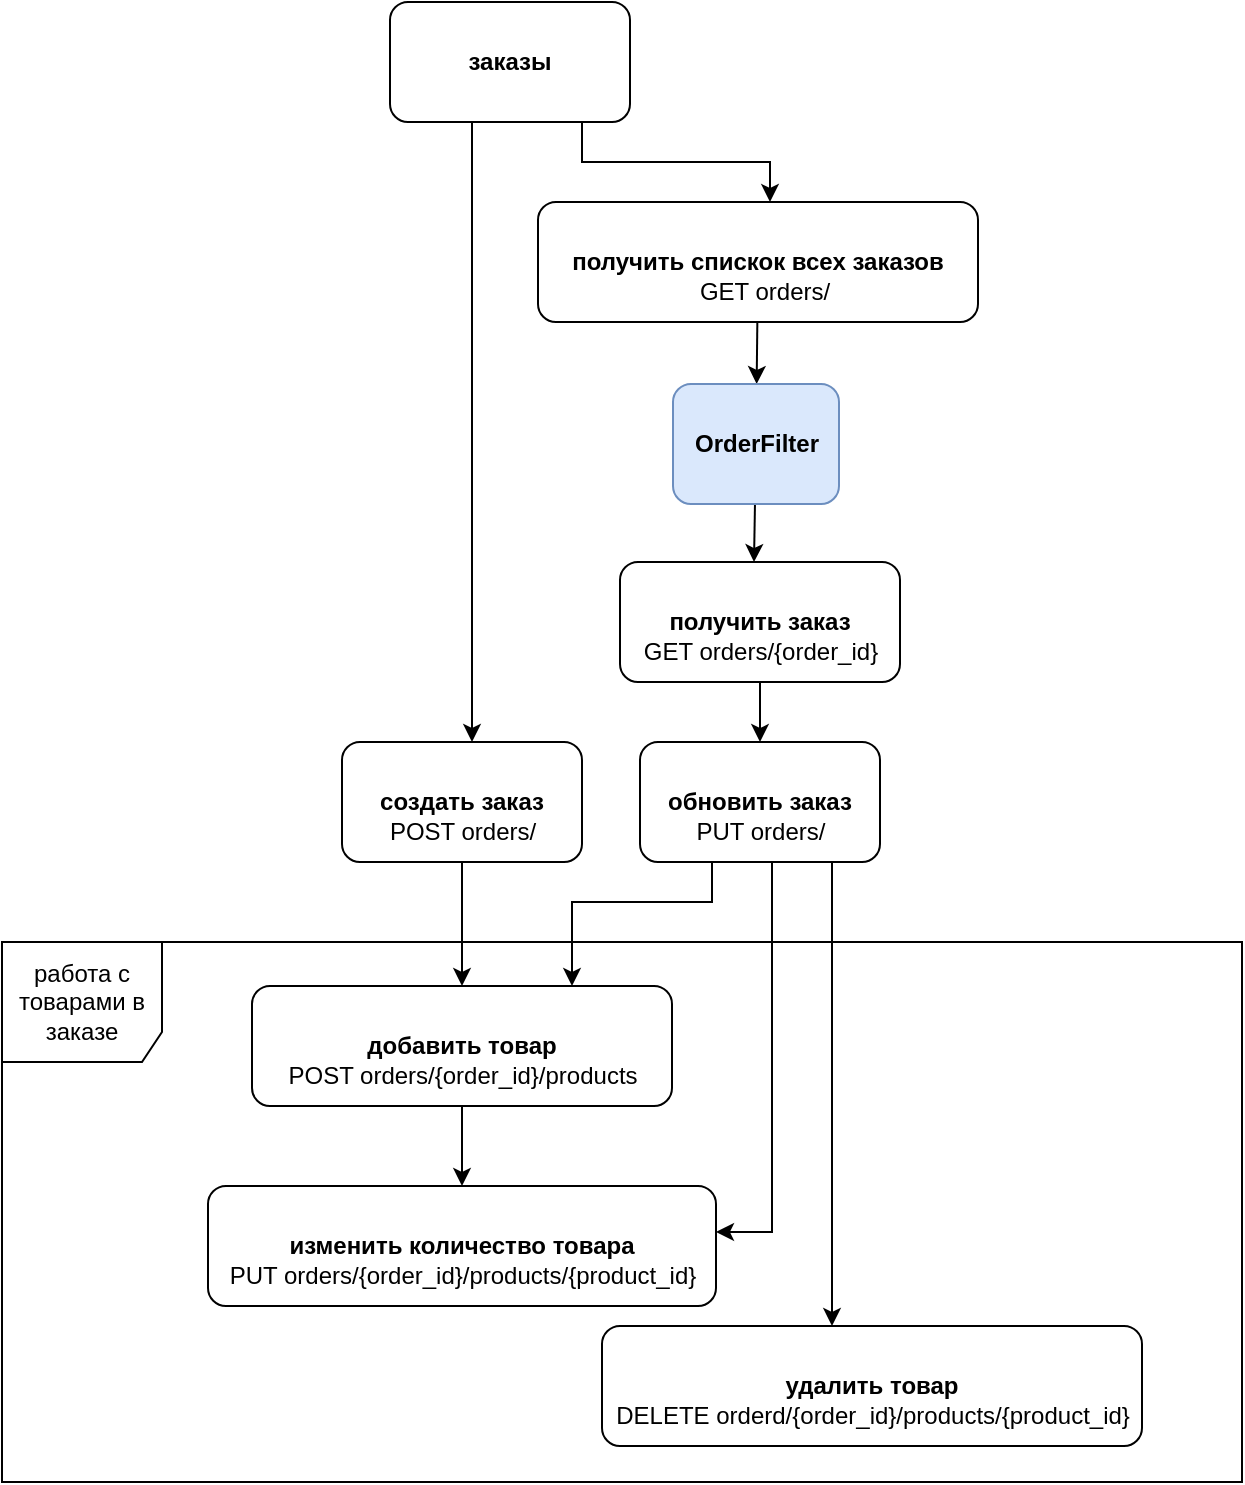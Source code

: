 <mxfile version="23.1.7" type="github">
  <diagram name="Страница — 1" id="2eB7CLuNMGOodJy5PRnh">
    <mxGraphModel dx="1434" dy="858" grid="1" gridSize="10" guides="1" tooltips="1" connect="1" arrows="1" fold="1" page="1" pageScale="1" pageWidth="827" pageHeight="1169" math="0" shadow="0">
      <root>
        <mxCell id="0" />
        <mxCell id="1" parent="0" />
        <mxCell id="U9pYinnB5TXagOXvctyZ-1" value="заказы" style="rounded=1;whiteSpace=wrap;html=1;fontStyle=1" parent="1" vertex="1">
          <mxGeometry x="274" y="240" width="120" height="60" as="geometry" />
        </mxCell>
        <mxCell id="N9oxvfoyv_ieRRI_O0ah-2" value="" style="rounded=0;orthogonalLoop=1;jettySize=auto;html=1;" edge="1" parent="1" source="U9pYinnB5TXagOXvctyZ-2" target="N9oxvfoyv_ieRRI_O0ah-1">
          <mxGeometry relative="1" as="geometry" />
        </mxCell>
        <mxCell id="U9pYinnB5TXagOXvctyZ-2" value="получить спискок всех заказов" style="rounded=1;whiteSpace=wrap;html=1;fontStyle=1" parent="1" vertex="1">
          <mxGeometry x="348" y="340" width="220" height="60" as="geometry" />
        </mxCell>
        <mxCell id="U9pYinnB5TXagOXvctyZ-3" value="создать заказ" style="rounded=1;whiteSpace=wrap;html=1;fontStyle=1" parent="1" vertex="1">
          <mxGeometry x="250" y="610" width="120" height="60" as="geometry" />
        </mxCell>
        <mxCell id="U9pYinnB5TXagOXvctyZ-4" value="получить заказ" style="rounded=1;whiteSpace=wrap;html=1;fontStyle=1" parent="1" vertex="1">
          <mxGeometry x="389" y="520" width="140" height="60" as="geometry" />
        </mxCell>
        <mxCell id="U9pYinnB5TXagOXvctyZ-6" value="обновить заказ" style="rounded=1;whiteSpace=wrap;html=1;fontStyle=1" parent="1" vertex="1">
          <mxGeometry x="399" y="610" width="120" height="60" as="geometry" />
        </mxCell>
        <mxCell id="U9pYinnB5TXagOXvctyZ-7" value="" style="endArrow=classic;html=1;rounded=0;" parent="1" source="U9pYinnB5TXagOXvctyZ-4" target="U9pYinnB5TXagOXvctyZ-6" edge="1">
          <mxGeometry width="50" height="50" relative="1" as="geometry">
            <mxPoint x="479" y="580" as="sourcePoint" />
            <mxPoint x="479" y="620" as="targetPoint" />
          </mxGeometry>
        </mxCell>
        <mxCell id="U9pYinnB5TXagOXvctyZ-8" value="добавить товар" style="rounded=1;whiteSpace=wrap;html=1;fontStyle=1" parent="1" vertex="1">
          <mxGeometry x="205" y="732" width="210" height="60" as="geometry" />
        </mxCell>
        <mxCell id="U9pYinnB5TXagOXvctyZ-9" value="" style="endArrow=classic;html=1;rounded=0;edgeStyle=orthogonalEdgeStyle;" parent="1" source="U9pYinnB5TXagOXvctyZ-3" target="U9pYinnB5TXagOXvctyZ-8" edge="1">
          <mxGeometry width="50" height="50" relative="1" as="geometry">
            <mxPoint x="335" y="670" as="sourcePoint" />
            <mxPoint x="385" y="620" as="targetPoint" />
          </mxGeometry>
        </mxCell>
        <mxCell id="U9pYinnB5TXagOXvctyZ-10" value="" style="endArrow=classic;html=1;rounded=0;edgeStyle=orthogonalEdgeStyle;" parent="1" source="U9pYinnB5TXagOXvctyZ-6" target="U9pYinnB5TXagOXvctyZ-8" edge="1">
          <mxGeometry width="50" height="50" relative="1" as="geometry">
            <mxPoint x="335" y="670" as="sourcePoint" />
            <mxPoint x="385" y="620" as="targetPoint" />
            <Array as="points">
              <mxPoint x="435" y="690" />
              <mxPoint x="365" y="690" />
            </Array>
          </mxGeometry>
        </mxCell>
        <mxCell id="U9pYinnB5TXagOXvctyZ-11" value="удалить товар" style="rounded=1;whiteSpace=wrap;html=1;fontStyle=1" parent="1" vertex="1">
          <mxGeometry x="380" y="902" width="270" height="60" as="geometry" />
        </mxCell>
        <mxCell id="U9pYinnB5TXagOXvctyZ-13" value="" style="endArrow=classic;html=1;rounded=0;edgeStyle=orthogonalEdgeStyle;" parent="1" source="U9pYinnB5TXagOXvctyZ-6" target="U9pYinnB5TXagOXvctyZ-11" edge="1">
          <mxGeometry width="50" height="50" relative="1" as="geometry">
            <mxPoint x="335" y="670" as="sourcePoint" />
            <mxPoint x="385" y="620" as="targetPoint" />
            <Array as="points">
              <mxPoint x="495" y="770" />
              <mxPoint x="495" y="770" />
            </Array>
          </mxGeometry>
        </mxCell>
        <mxCell id="U9pYinnB5TXagOXvctyZ-14" value="изменить количество товара" style="rounded=1;whiteSpace=wrap;html=1;fontStyle=1" parent="1" vertex="1">
          <mxGeometry x="183" y="832" width="254" height="60" as="geometry" />
        </mxCell>
        <mxCell id="U9pYinnB5TXagOXvctyZ-15" value="" style="endArrow=classic;html=1;rounded=0;edgeStyle=orthogonalEdgeStyle;" parent="1" source="U9pYinnB5TXagOXvctyZ-6" target="U9pYinnB5TXagOXvctyZ-14" edge="1">
          <mxGeometry width="50" height="50" relative="1" as="geometry">
            <mxPoint x="335" y="670" as="sourcePoint" />
            <mxPoint x="385" y="620" as="targetPoint" />
            <Array as="points">
              <mxPoint x="465" y="855" />
            </Array>
          </mxGeometry>
        </mxCell>
        <mxCell id="U9pYinnB5TXagOXvctyZ-16" value="" style="endArrow=classic;html=1;rounded=0;" parent="1" source="U9pYinnB5TXagOXvctyZ-8" target="U9pYinnB5TXagOXvctyZ-14" edge="1">
          <mxGeometry width="50" height="50" relative="1" as="geometry">
            <mxPoint x="335" y="652" as="sourcePoint" />
            <mxPoint x="385" y="602" as="targetPoint" />
          </mxGeometry>
        </mxCell>
        <mxCell id="U9pYinnB5TXagOXvctyZ-17" value="" style="endArrow=classic;html=1;rounded=0;edgeStyle=orthogonalEdgeStyle;" parent="1" source="U9pYinnB5TXagOXvctyZ-1" target="U9pYinnB5TXagOXvctyZ-3" edge="1">
          <mxGeometry width="50" height="50" relative="1" as="geometry">
            <mxPoint x="333.58" y="320" as="sourcePoint" />
            <mxPoint x="333.58" y="540" as="targetPoint" />
            <Array as="points">
              <mxPoint x="315" y="370" />
              <mxPoint x="315" y="370" />
            </Array>
          </mxGeometry>
        </mxCell>
        <mxCell id="U9pYinnB5TXagOXvctyZ-18" value="" style="endArrow=classic;html=1;rounded=0;edgeStyle=orthogonalEdgeStyle;" parent="1" source="U9pYinnB5TXagOXvctyZ-1" target="U9pYinnB5TXagOXvctyZ-2" edge="1">
          <mxGeometry width="50" height="50" relative="1" as="geometry">
            <mxPoint x="340" y="580" as="sourcePoint" />
            <mxPoint x="390" y="530" as="targetPoint" />
            <Array as="points">
              <mxPoint x="370" y="320" />
              <mxPoint x="464" y="320" />
            </Array>
          </mxGeometry>
        </mxCell>
        <mxCell id="U9pYinnB5TXagOXvctyZ-21" value="GET orders/{order_id}" style="text;html=1;align=center;verticalAlign=middle;resizable=0;points=[];autosize=1;strokeColor=none;fillColor=none;" parent="1" vertex="1">
          <mxGeometry x="389" y="550" width="140" height="30" as="geometry" />
        </mxCell>
        <mxCell id="U9pYinnB5TXagOXvctyZ-22" value="POST orders/" style="text;html=1;align=center;verticalAlign=middle;resizable=0;points=[];autosize=1;strokeColor=none;fillColor=none;" parent="1" vertex="1">
          <mxGeometry x="260" y="640" width="100" height="30" as="geometry" />
        </mxCell>
        <mxCell id="U9pYinnB5TXagOXvctyZ-23" value="PUT orders/" style="text;html=1;align=center;verticalAlign=middle;resizable=0;points=[];autosize=1;strokeColor=none;fillColor=none;" parent="1" vertex="1">
          <mxGeometry x="414" y="640" width="90" height="30" as="geometry" />
        </mxCell>
        <mxCell id="U9pYinnB5TXagOXvctyZ-24" value="POST orders/{order_id}/products" style="text;html=1;align=center;verticalAlign=middle;resizable=0;points=[];autosize=1;strokeColor=none;fillColor=none;" parent="1" vertex="1">
          <mxGeometry x="210" y="762" width="200" height="30" as="geometry" />
        </mxCell>
        <mxCell id="U9pYinnB5TXagOXvctyZ-30" value="PUT orders/{order_id}/products/{product_id}" style="text;html=1;align=center;verticalAlign=middle;resizable=0;points=[];autosize=1;strokeColor=none;fillColor=none;" parent="1" vertex="1">
          <mxGeometry x="180" y="862" width="260" height="30" as="geometry" />
        </mxCell>
        <mxCell id="U9pYinnB5TXagOXvctyZ-31" value="DELETE orderd/{order_id}/products/{product_id}" style="text;html=1;align=center;verticalAlign=middle;resizable=0;points=[];autosize=1;strokeColor=none;fillColor=none;" parent="1" vertex="1">
          <mxGeometry x="375" y="932" width="280" height="30" as="geometry" />
        </mxCell>
        <mxCell id="U9pYinnB5TXagOXvctyZ-20" value="GET orders/" style="text;html=1;align=center;verticalAlign=middle;resizable=0;points=[];autosize=1;strokeColor=none;fillColor=none;" parent="1" vertex="1">
          <mxGeometry x="416" y="370" width="90" height="30" as="geometry" />
        </mxCell>
        <mxCell id="N9oxvfoyv_ieRRI_O0ah-3" value="" style="rounded=0;orthogonalLoop=1;jettySize=auto;html=1;" edge="1" parent="1" source="N9oxvfoyv_ieRRI_O0ah-1">
          <mxGeometry relative="1" as="geometry">
            <mxPoint x="456" y="520" as="targetPoint" />
          </mxGeometry>
        </mxCell>
        <mxCell id="N9oxvfoyv_ieRRI_O0ah-1" value="OrderFilter" style="rounded=1;whiteSpace=wrap;html=1;fontStyle=1;fillColor=#dae8fc;strokeColor=#6c8ebf;" vertex="1" parent="1">
          <mxGeometry x="415.5" y="431" width="83" height="60" as="geometry" />
        </mxCell>
        <mxCell id="N9oxvfoyv_ieRRI_O0ah-5" value="работа с товарами в заказе" style="shape=umlFrame;whiteSpace=wrap;html=1;pointerEvents=0;width=80;height=60;" vertex="1" parent="1">
          <mxGeometry x="80" y="710" width="620" height="270" as="geometry" />
        </mxCell>
      </root>
    </mxGraphModel>
  </diagram>
</mxfile>
